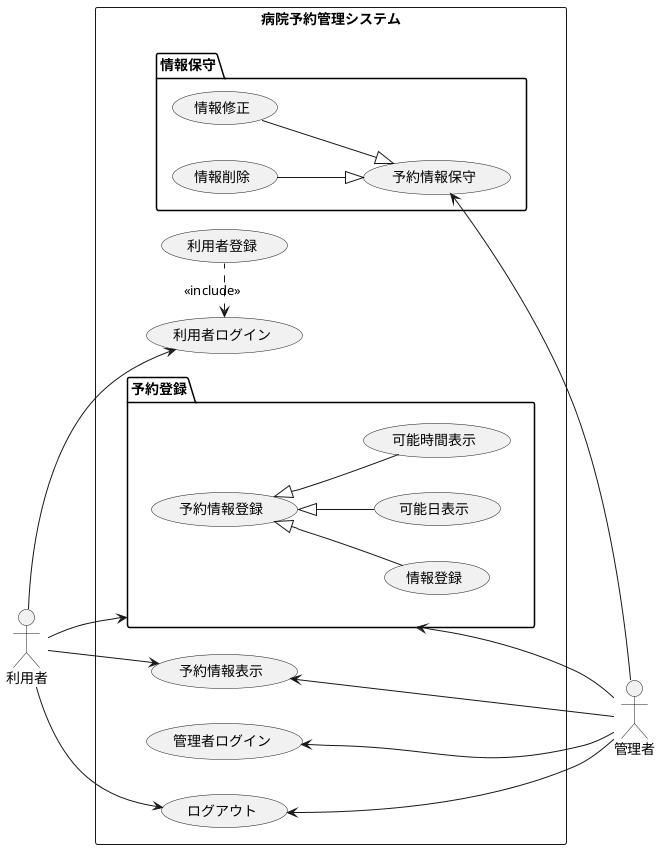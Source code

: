 @startuml ユースケース図
left to right direction
actor 利用者
actor 管理者
rectangle 病院予約管理システム {
    usecase 利用者登録
    usecase 利用者ログイン
    usecase 管理者ログイン
    usecase 予約情報表示 
    usecase ログアウト
    利用者ログイン <. 利用者登録 : <<include>>
        package 予約登録 {
            usecase 予約情報登録
            usecase 情報登録
            usecase 可能日表示
            usecase 可能時間表示
            予約情報登録 <|-- 情報登録
            予約情報登録 <|-- 可能日表示
            予約情報登録 <|-- 可能時間表示
        }
        package 情報保守 {
            usecase 予約情報保守
            usecase 情報修正
            usecase 情報削除
          情報修正 --|> 予約情報保守 
           情報削除--|> 予約情報保守 
        }
    
        
    利用者 --> 利用者ログイン
    利用者 --> ログアウト
    利用者 -> 予約情報表示
    利用者 --> 予約登録
    管理者ログイン <-- 管理者
    予約情報表示 <-- 管理者
    予約情報保守 <-- 管理者 
    ログアウト <-- 管理者
    予約登録 <-- 管理者
}

@endumll